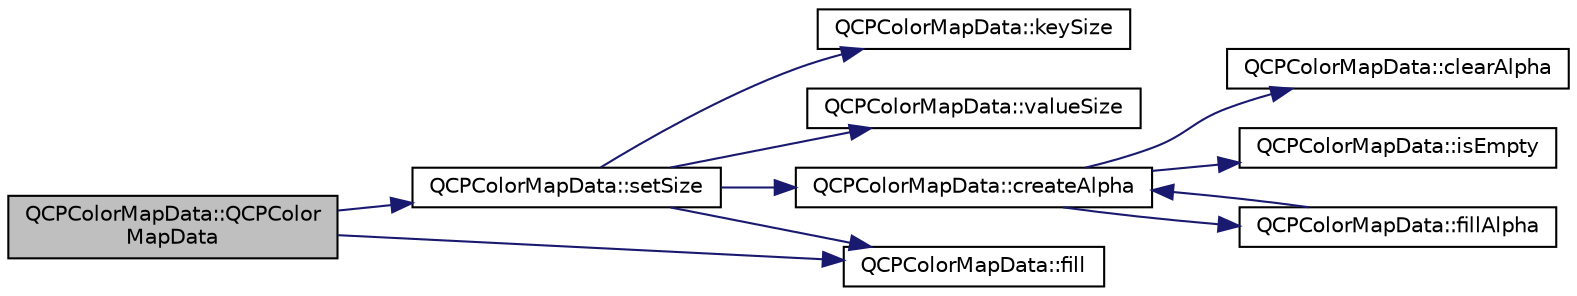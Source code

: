 digraph "QCPColorMapData::QCPColorMapData"
{
  edge [fontname="Helvetica",fontsize="10",labelfontname="Helvetica",labelfontsize="10"];
  node [fontname="Helvetica",fontsize="10",shape=record];
  rankdir="LR";
  Node0 [label="QCPColorMapData::QCPColor\lMapData",height=0.2,width=0.4,color="black", fillcolor="grey75", style="filled", fontcolor="black"];
  Node0 -> Node1 [color="midnightblue",fontsize="10",style="solid",fontname="Helvetica"];
  Node1 [label="QCPColorMapData::setSize",height=0.2,width=0.4,color="black", fillcolor="white", style="filled",URL="$class_q_c_p_color_map_data.html#a0d9ff35c299d0478b682bfbcdd9c097e"];
  Node1 -> Node2 [color="midnightblue",fontsize="10",style="solid",fontname="Helvetica"];
  Node2 [label="QCPColorMapData::keySize",height=0.2,width=0.4,color="black", fillcolor="white", style="filled",URL="$class_q_c_p_color_map_data.html#abbda4d28de97aedce1e6e6f008a0a1f7"];
  Node1 -> Node3 [color="midnightblue",fontsize="10",style="solid",fontname="Helvetica"];
  Node3 [label="QCPColorMapData::valueSize",height=0.2,width=0.4,color="black", fillcolor="white", style="filled",URL="$class_q_c_p_color_map_data.html#a8510cafea24645bbb62b5e0bfc43209f"];
  Node1 -> Node4 [color="midnightblue",fontsize="10",style="solid",fontname="Helvetica"];
  Node4 [label="QCPColorMapData::fill",height=0.2,width=0.4,color="black", fillcolor="white", style="filled",URL="$class_q_c_p_color_map_data.html#a350f783260eb9b5de5c7b5e0d5d3e3c2"];
  Node1 -> Node5 [color="midnightblue",fontsize="10",style="solid",fontname="Helvetica"];
  Node5 [label="QCPColorMapData::createAlpha",height=0.2,width=0.4,color="black", fillcolor="white", style="filled",URL="$class_q_c_p_color_map_data.html#a42c2b1c303683515fa4de4c551f54441"];
  Node5 -> Node6 [color="midnightblue",fontsize="10",style="solid",fontname="Helvetica"];
  Node6 [label="QCPColorMapData::clearAlpha",height=0.2,width=0.4,color="black", fillcolor="white", style="filled",URL="$class_q_c_p_color_map_data.html#a14d08b9c3720cd719400079b86d3906b"];
  Node5 -> Node7 [color="midnightblue",fontsize="10",style="solid",fontname="Helvetica"];
  Node7 [label="QCPColorMapData::isEmpty",height=0.2,width=0.4,color="black", fillcolor="white", style="filled",URL="$class_q_c_p_color_map_data.html#aea88cc75a76ca571acf29b2ba8ac970d"];
  Node5 -> Node8 [color="midnightblue",fontsize="10",style="solid",fontname="Helvetica"];
  Node8 [label="QCPColorMapData::fillAlpha",height=0.2,width=0.4,color="black", fillcolor="white", style="filled",URL="$class_q_c_p_color_map_data.html#a93e2a549d7702bc849cd48a585294657"];
  Node8 -> Node5 [color="midnightblue",fontsize="10",style="solid",fontname="Helvetica"];
  Node0 -> Node4 [color="midnightblue",fontsize="10",style="solid",fontname="Helvetica"];
}
